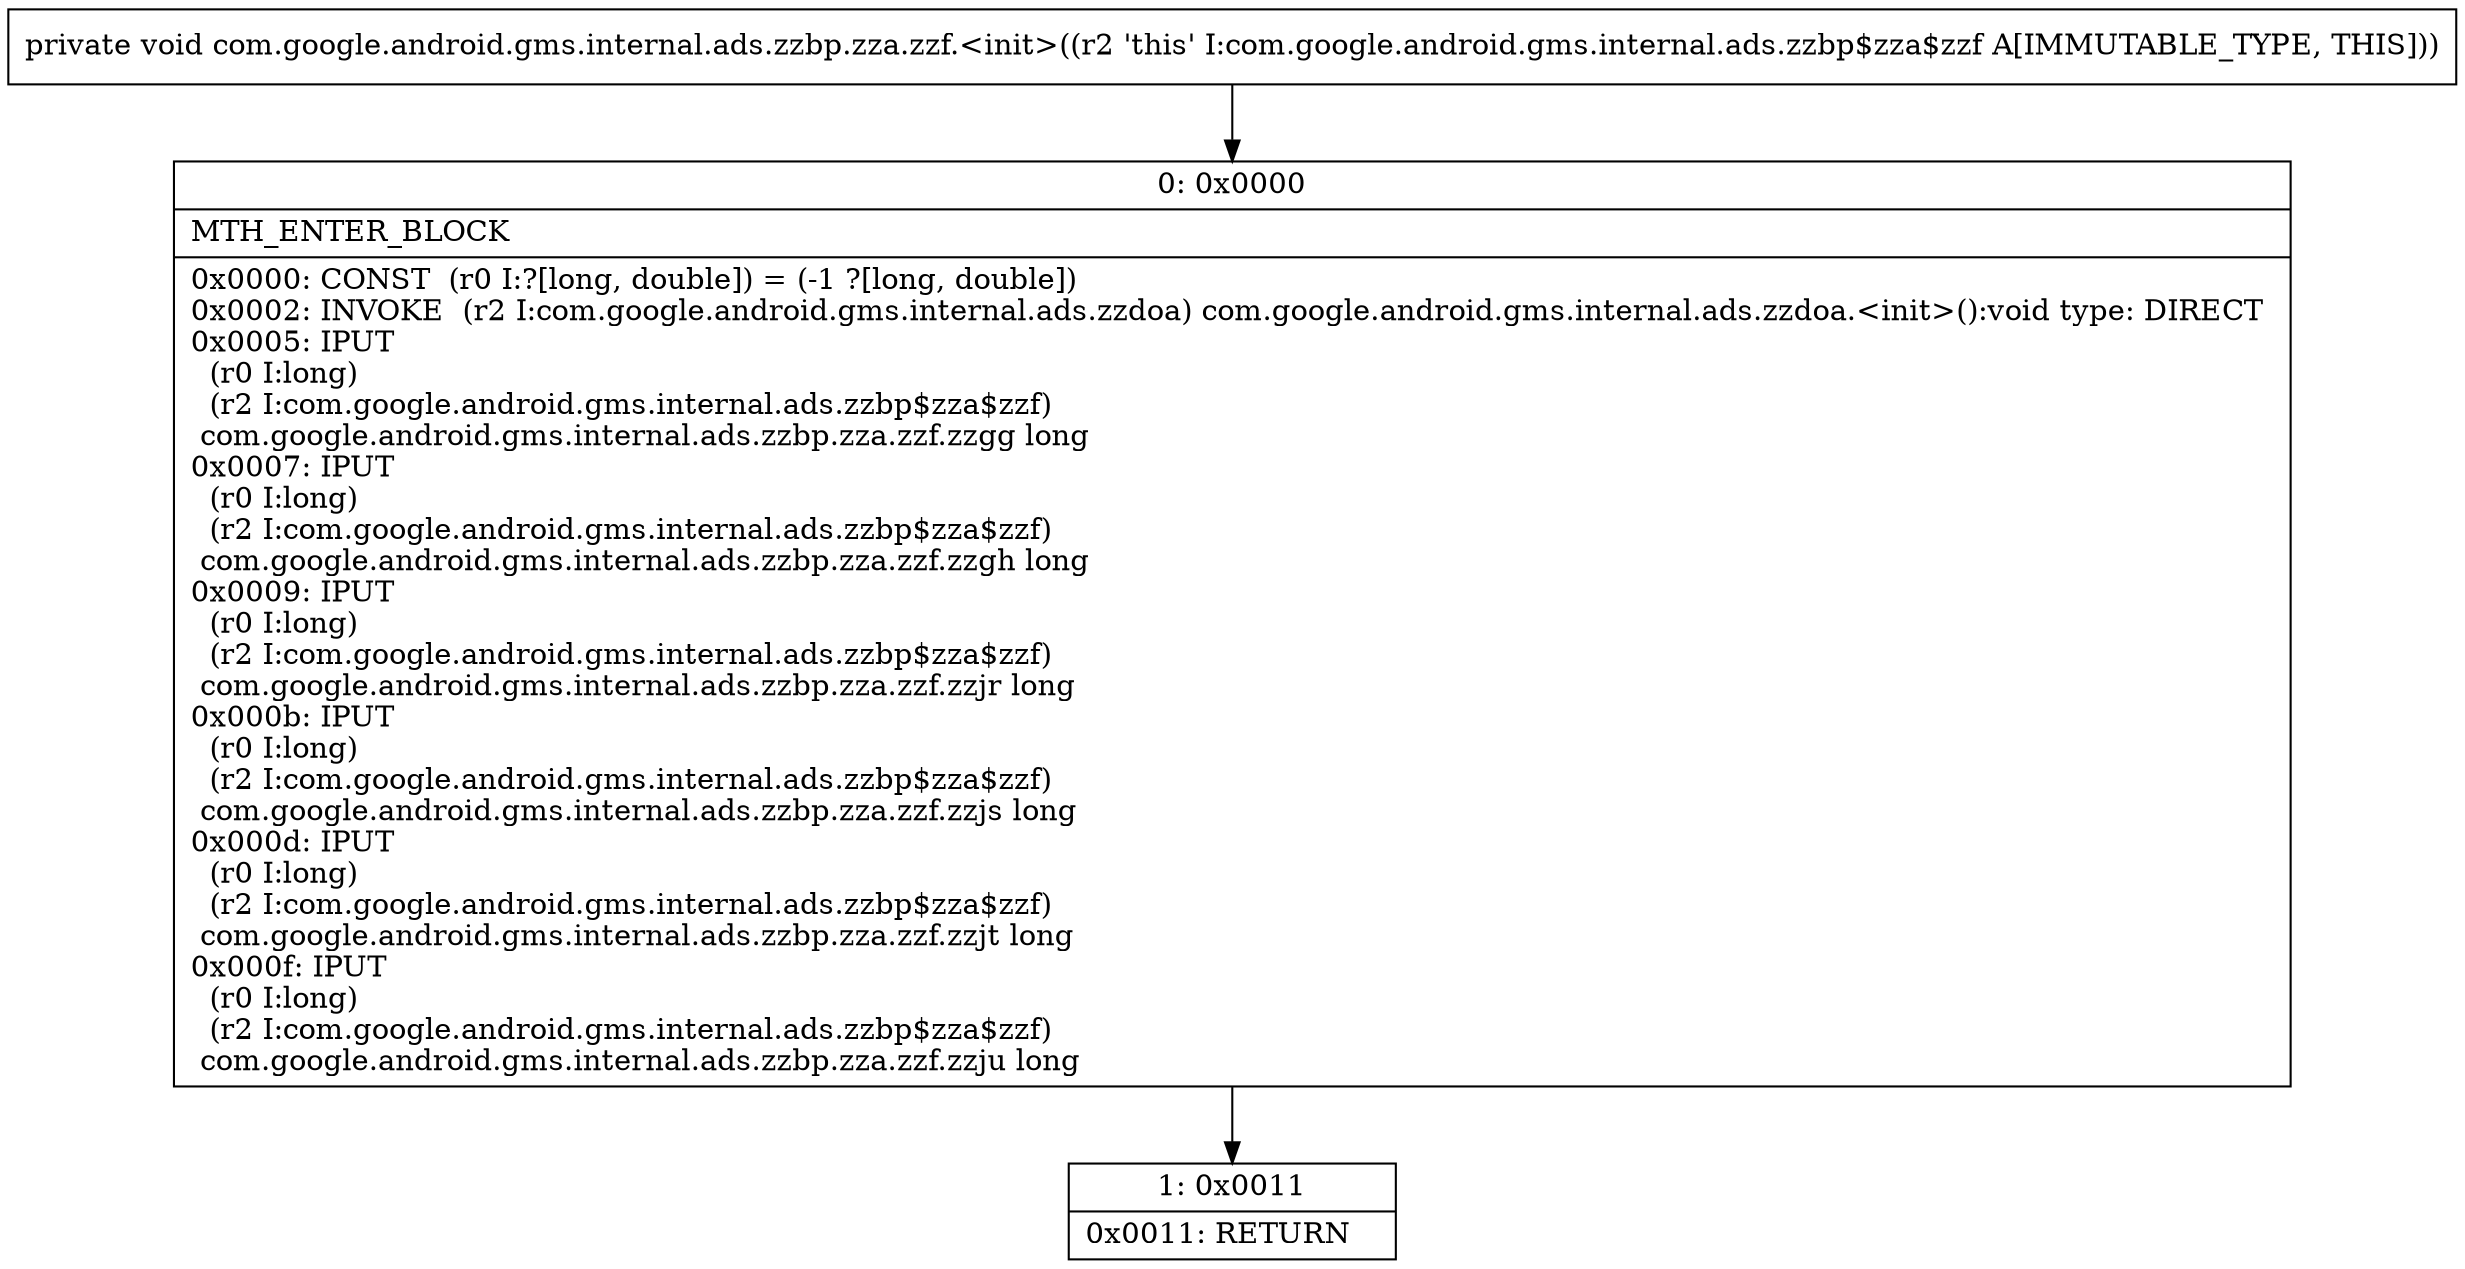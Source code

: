 digraph "CFG forcom.google.android.gms.internal.ads.zzbp.zza.zzf.\<init\>()V" {
Node_0 [shape=record,label="{0\:\ 0x0000|MTH_ENTER_BLOCK\l|0x0000: CONST  (r0 I:?[long, double]) = (\-1 ?[long, double]) \l0x0002: INVOKE  (r2 I:com.google.android.gms.internal.ads.zzdoa) com.google.android.gms.internal.ads.zzdoa.\<init\>():void type: DIRECT \l0x0005: IPUT  \l  (r0 I:long)\l  (r2 I:com.google.android.gms.internal.ads.zzbp$zza$zzf)\l com.google.android.gms.internal.ads.zzbp.zza.zzf.zzgg long \l0x0007: IPUT  \l  (r0 I:long)\l  (r2 I:com.google.android.gms.internal.ads.zzbp$zza$zzf)\l com.google.android.gms.internal.ads.zzbp.zza.zzf.zzgh long \l0x0009: IPUT  \l  (r0 I:long)\l  (r2 I:com.google.android.gms.internal.ads.zzbp$zza$zzf)\l com.google.android.gms.internal.ads.zzbp.zza.zzf.zzjr long \l0x000b: IPUT  \l  (r0 I:long)\l  (r2 I:com.google.android.gms.internal.ads.zzbp$zza$zzf)\l com.google.android.gms.internal.ads.zzbp.zza.zzf.zzjs long \l0x000d: IPUT  \l  (r0 I:long)\l  (r2 I:com.google.android.gms.internal.ads.zzbp$zza$zzf)\l com.google.android.gms.internal.ads.zzbp.zza.zzf.zzjt long \l0x000f: IPUT  \l  (r0 I:long)\l  (r2 I:com.google.android.gms.internal.ads.zzbp$zza$zzf)\l com.google.android.gms.internal.ads.zzbp.zza.zzf.zzju long \l}"];
Node_1 [shape=record,label="{1\:\ 0x0011|0x0011: RETURN   \l}"];
MethodNode[shape=record,label="{private void com.google.android.gms.internal.ads.zzbp.zza.zzf.\<init\>((r2 'this' I:com.google.android.gms.internal.ads.zzbp$zza$zzf A[IMMUTABLE_TYPE, THIS])) }"];
MethodNode -> Node_0;
Node_0 -> Node_1;
}

